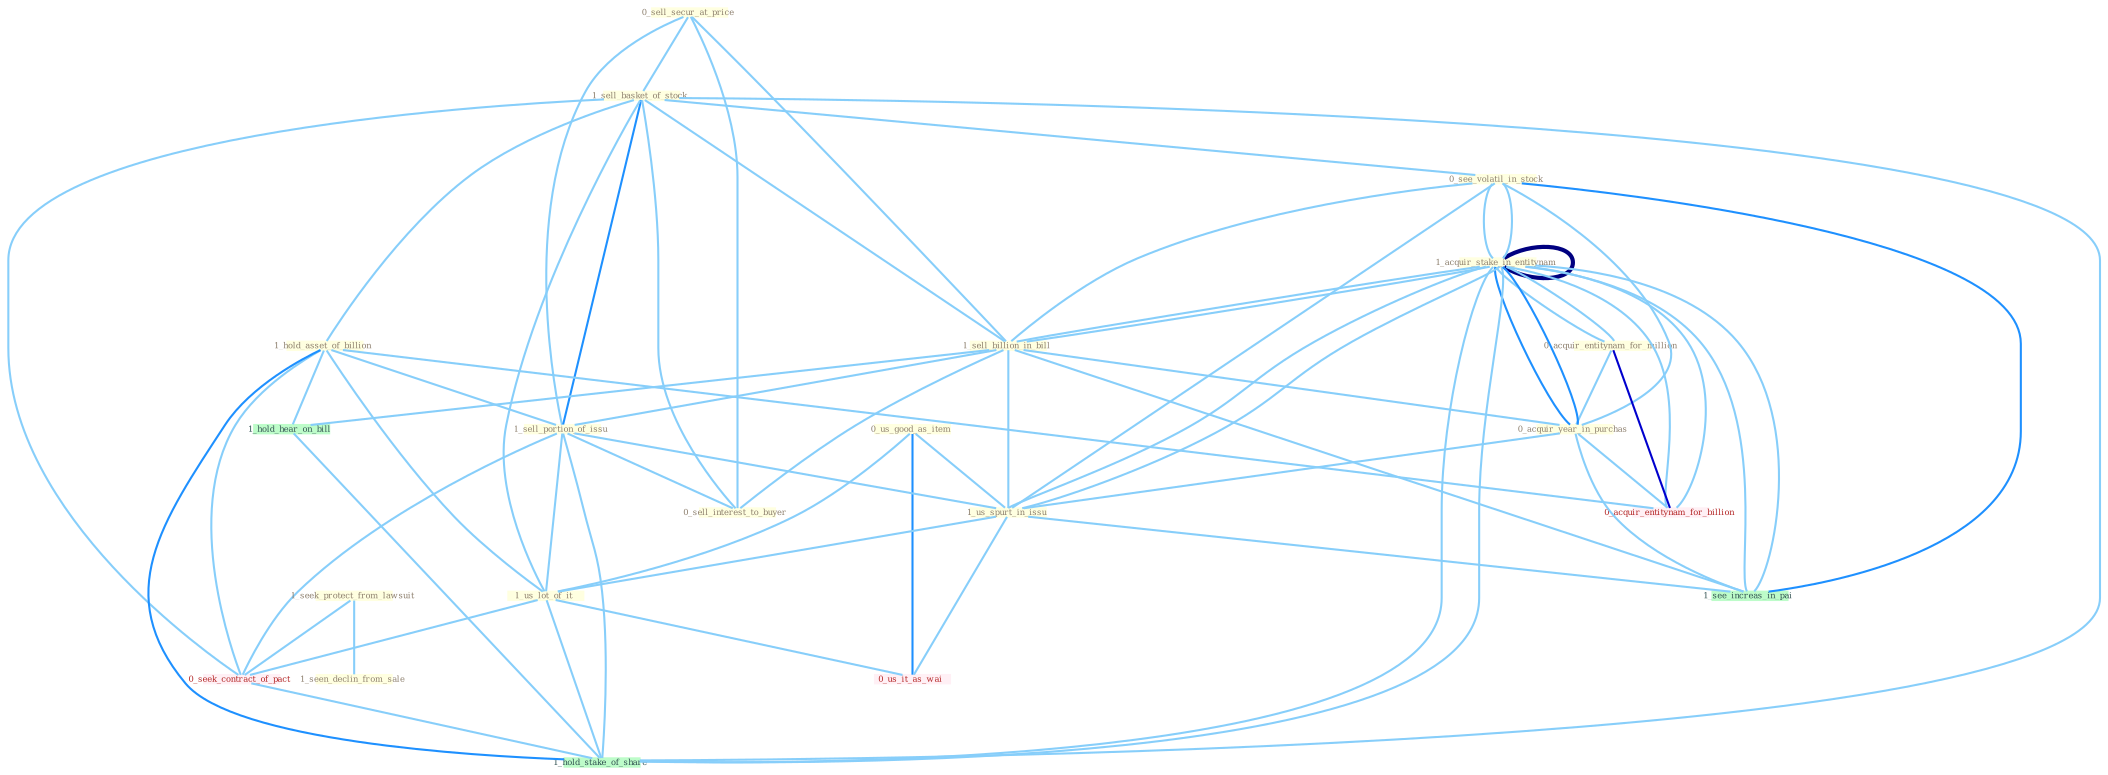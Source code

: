 Graph G{ 
    node
    [shape=polygon,style=filled,width=.5,height=.06,color="#BDFCC9",fixedsize=true,fontsize=4,
    fontcolor="#2f4f4f"];
    {node
    [color="#ffffe0", fontcolor="#8b7d6b"] "0_sell_secur_at_price " "1_acquir_stake_in_entitynam " "1_sell_basket_of_stock " "0_us_good_as_item " "0_see_volatil_in_stock " "1_hold_asset_of_billion " "1_sell_billion_in_bill " "0_acquir_entitynam_for_million " "1_sell_portion_of_issu " "0_sell_interest_to_buyer " "0_acquir_year_in_purchas " "1_seek_protect_from_lawsuit " "1_us_spurt_in_issu " "1_us_lot_of_it " "1_seen_declin_from_sale " "1_acquir_stake_in_entitynam "}
{node [color="#fff0f5", fontcolor="#b22222"] "0_seek_contract_of_pact " "0_us_it_as_wai " "0_acquir_entitynam_for_billion "}
edge [color="#B0E2FF"];

	"0_sell_secur_at_price " -- "1_sell_basket_of_stock " [w="1", color="#87cefa" ];
	"0_sell_secur_at_price " -- "1_sell_billion_in_bill " [w="1", color="#87cefa" ];
	"0_sell_secur_at_price " -- "1_sell_portion_of_issu " [w="1", color="#87cefa" ];
	"0_sell_secur_at_price " -- "0_sell_interest_to_buyer " [w="1", color="#87cefa" ];
	"1_acquir_stake_in_entitynam " -- "0_see_volatil_in_stock " [w="1", color="#87cefa" ];
	"1_acquir_stake_in_entitynam " -- "1_sell_billion_in_bill " [w="1", color="#87cefa" ];
	"1_acquir_stake_in_entitynam " -- "0_acquir_entitynam_for_million " [w="1", color="#87cefa" ];
	"1_acquir_stake_in_entitynam " -- "0_acquir_year_in_purchas " [w="2", color="#1e90ff" , len=0.8];
	"1_acquir_stake_in_entitynam " -- "1_us_spurt_in_issu " [w="1", color="#87cefa" ];
	"1_acquir_stake_in_entitynam " -- "1_acquir_stake_in_entitynam " [w="4", style=bold, color="#000080", len=0.4];
	"1_acquir_stake_in_entitynam " -- "0_acquir_entitynam_for_billion " [w="1", color="#87cefa" ];
	"1_acquir_stake_in_entitynam " -- "1_see_increas_in_pai " [w="1", color="#87cefa" ];
	"1_acquir_stake_in_entitynam " -- "1_hold_stake_of_share " [w="1", color="#87cefa" ];
	"1_sell_basket_of_stock " -- "0_see_volatil_in_stock " [w="1", color="#87cefa" ];
	"1_sell_basket_of_stock " -- "1_hold_asset_of_billion " [w="1", color="#87cefa" ];
	"1_sell_basket_of_stock " -- "1_sell_billion_in_bill " [w="1", color="#87cefa" ];
	"1_sell_basket_of_stock " -- "1_sell_portion_of_issu " [w="2", color="#1e90ff" , len=0.8];
	"1_sell_basket_of_stock " -- "0_sell_interest_to_buyer " [w="1", color="#87cefa" ];
	"1_sell_basket_of_stock " -- "1_us_lot_of_it " [w="1", color="#87cefa" ];
	"1_sell_basket_of_stock " -- "0_seek_contract_of_pact " [w="1", color="#87cefa" ];
	"1_sell_basket_of_stock " -- "1_hold_stake_of_share " [w="1", color="#87cefa" ];
	"0_us_good_as_item " -- "1_us_spurt_in_issu " [w="1", color="#87cefa" ];
	"0_us_good_as_item " -- "1_us_lot_of_it " [w="1", color="#87cefa" ];
	"0_us_good_as_item " -- "0_us_it_as_wai " [w="2", color="#1e90ff" , len=0.8];
	"0_see_volatil_in_stock " -- "1_sell_billion_in_bill " [w="1", color="#87cefa" ];
	"0_see_volatil_in_stock " -- "0_acquir_year_in_purchas " [w="1", color="#87cefa" ];
	"0_see_volatil_in_stock " -- "1_us_spurt_in_issu " [w="1", color="#87cefa" ];
	"0_see_volatil_in_stock " -- "1_acquir_stake_in_entitynam " [w="1", color="#87cefa" ];
	"0_see_volatil_in_stock " -- "1_see_increas_in_pai " [w="2", color="#1e90ff" , len=0.8];
	"1_hold_asset_of_billion " -- "1_sell_portion_of_issu " [w="1", color="#87cefa" ];
	"1_hold_asset_of_billion " -- "1_us_lot_of_it " [w="1", color="#87cefa" ];
	"1_hold_asset_of_billion " -- "0_seek_contract_of_pact " [w="1", color="#87cefa" ];
	"1_hold_asset_of_billion " -- "0_acquir_entitynam_for_billion " [w="1", color="#87cefa" ];
	"1_hold_asset_of_billion " -- "1_hold_hear_on_bill " [w="1", color="#87cefa" ];
	"1_hold_asset_of_billion " -- "1_hold_stake_of_share " [w="2", color="#1e90ff" , len=0.8];
	"1_sell_billion_in_bill " -- "1_sell_portion_of_issu " [w="1", color="#87cefa" ];
	"1_sell_billion_in_bill " -- "0_sell_interest_to_buyer " [w="1", color="#87cefa" ];
	"1_sell_billion_in_bill " -- "0_acquir_year_in_purchas " [w="1", color="#87cefa" ];
	"1_sell_billion_in_bill " -- "1_us_spurt_in_issu " [w="1", color="#87cefa" ];
	"1_sell_billion_in_bill " -- "1_acquir_stake_in_entitynam " [w="1", color="#87cefa" ];
	"1_sell_billion_in_bill " -- "1_see_increas_in_pai " [w="1", color="#87cefa" ];
	"1_sell_billion_in_bill " -- "1_hold_hear_on_bill " [w="1", color="#87cefa" ];
	"0_acquir_entitynam_for_million " -- "0_acquir_year_in_purchas " [w="1", color="#87cefa" ];
	"0_acquir_entitynam_for_million " -- "1_acquir_stake_in_entitynam " [w="1", color="#87cefa" ];
	"0_acquir_entitynam_for_million " -- "0_acquir_entitynam_for_billion " [w="3", color="#0000cd" , len=0.6];
	"1_sell_portion_of_issu " -- "0_sell_interest_to_buyer " [w="1", color="#87cefa" ];
	"1_sell_portion_of_issu " -- "1_us_spurt_in_issu " [w="1", color="#87cefa" ];
	"1_sell_portion_of_issu " -- "1_us_lot_of_it " [w="1", color="#87cefa" ];
	"1_sell_portion_of_issu " -- "0_seek_contract_of_pact " [w="1", color="#87cefa" ];
	"1_sell_portion_of_issu " -- "1_hold_stake_of_share " [w="1", color="#87cefa" ];
	"0_acquir_year_in_purchas " -- "1_us_spurt_in_issu " [w="1", color="#87cefa" ];
	"0_acquir_year_in_purchas " -- "1_acquir_stake_in_entitynam " [w="2", color="#1e90ff" , len=0.8];
	"0_acquir_year_in_purchas " -- "0_acquir_entitynam_for_billion " [w="1", color="#87cefa" ];
	"0_acquir_year_in_purchas " -- "1_see_increas_in_pai " [w="1", color="#87cefa" ];
	"1_seek_protect_from_lawsuit " -- "1_seen_declin_from_sale " [w="1", color="#87cefa" ];
	"1_seek_protect_from_lawsuit " -- "0_seek_contract_of_pact " [w="1", color="#87cefa" ];
	"1_us_spurt_in_issu " -- "1_us_lot_of_it " [w="1", color="#87cefa" ];
	"1_us_spurt_in_issu " -- "1_acquir_stake_in_entitynam " [w="1", color="#87cefa" ];
	"1_us_spurt_in_issu " -- "0_us_it_as_wai " [w="1", color="#87cefa" ];
	"1_us_spurt_in_issu " -- "1_see_increas_in_pai " [w="1", color="#87cefa" ];
	"1_us_lot_of_it " -- "0_seek_contract_of_pact " [w="1", color="#87cefa" ];
	"1_us_lot_of_it " -- "0_us_it_as_wai " [w="1", color="#87cefa" ];
	"1_us_lot_of_it " -- "1_hold_stake_of_share " [w="1", color="#87cefa" ];
	"1_acquir_stake_in_entitynam " -- "0_acquir_entitynam_for_billion " [w="1", color="#87cefa" ];
	"1_acquir_stake_in_entitynam " -- "1_see_increas_in_pai " [w="1", color="#87cefa" ];
	"1_acquir_stake_in_entitynam " -- "1_hold_stake_of_share " [w="1", color="#87cefa" ];
	"0_seek_contract_of_pact " -- "1_hold_stake_of_share " [w="1", color="#87cefa" ];
	"1_hold_hear_on_bill " -- "1_hold_stake_of_share " [w="1", color="#87cefa" ];
}
